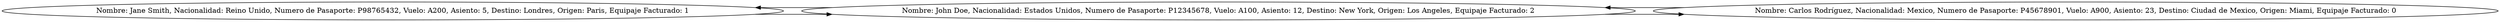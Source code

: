 digraph G {
  rankdir=LR;
  node0 [label="Nombre: Jane Smith, Nacionalidad: Reino Unido, Numero de Pasaporte: P98765432, Vuelo: A200, Asiento: 5, Destino: Londres, Origen: Paris, Equipaje Facturado: 1"];
  node1 [label="Nombre: John Doe, Nacionalidad: Estados Unidos, Numero de Pasaporte: P12345678, Vuelo: A100, Asiento: 12, Destino: New York, Origen: Los Angeles, Equipaje Facturado: 2"];
  node2 [label="Nombre: Carlos Rodríguez, Nacionalidad: Mexico, Numero de Pasaporte: P45678901, Vuelo: A900, Asiento: 23, Destino: Ciudad de Mexico, Origen: Miami, Equipaje Facturado: 0"];
  node0 -> node1;
  node1 -> node0;
  node1 -> node2;
  node2 -> node1;
}
